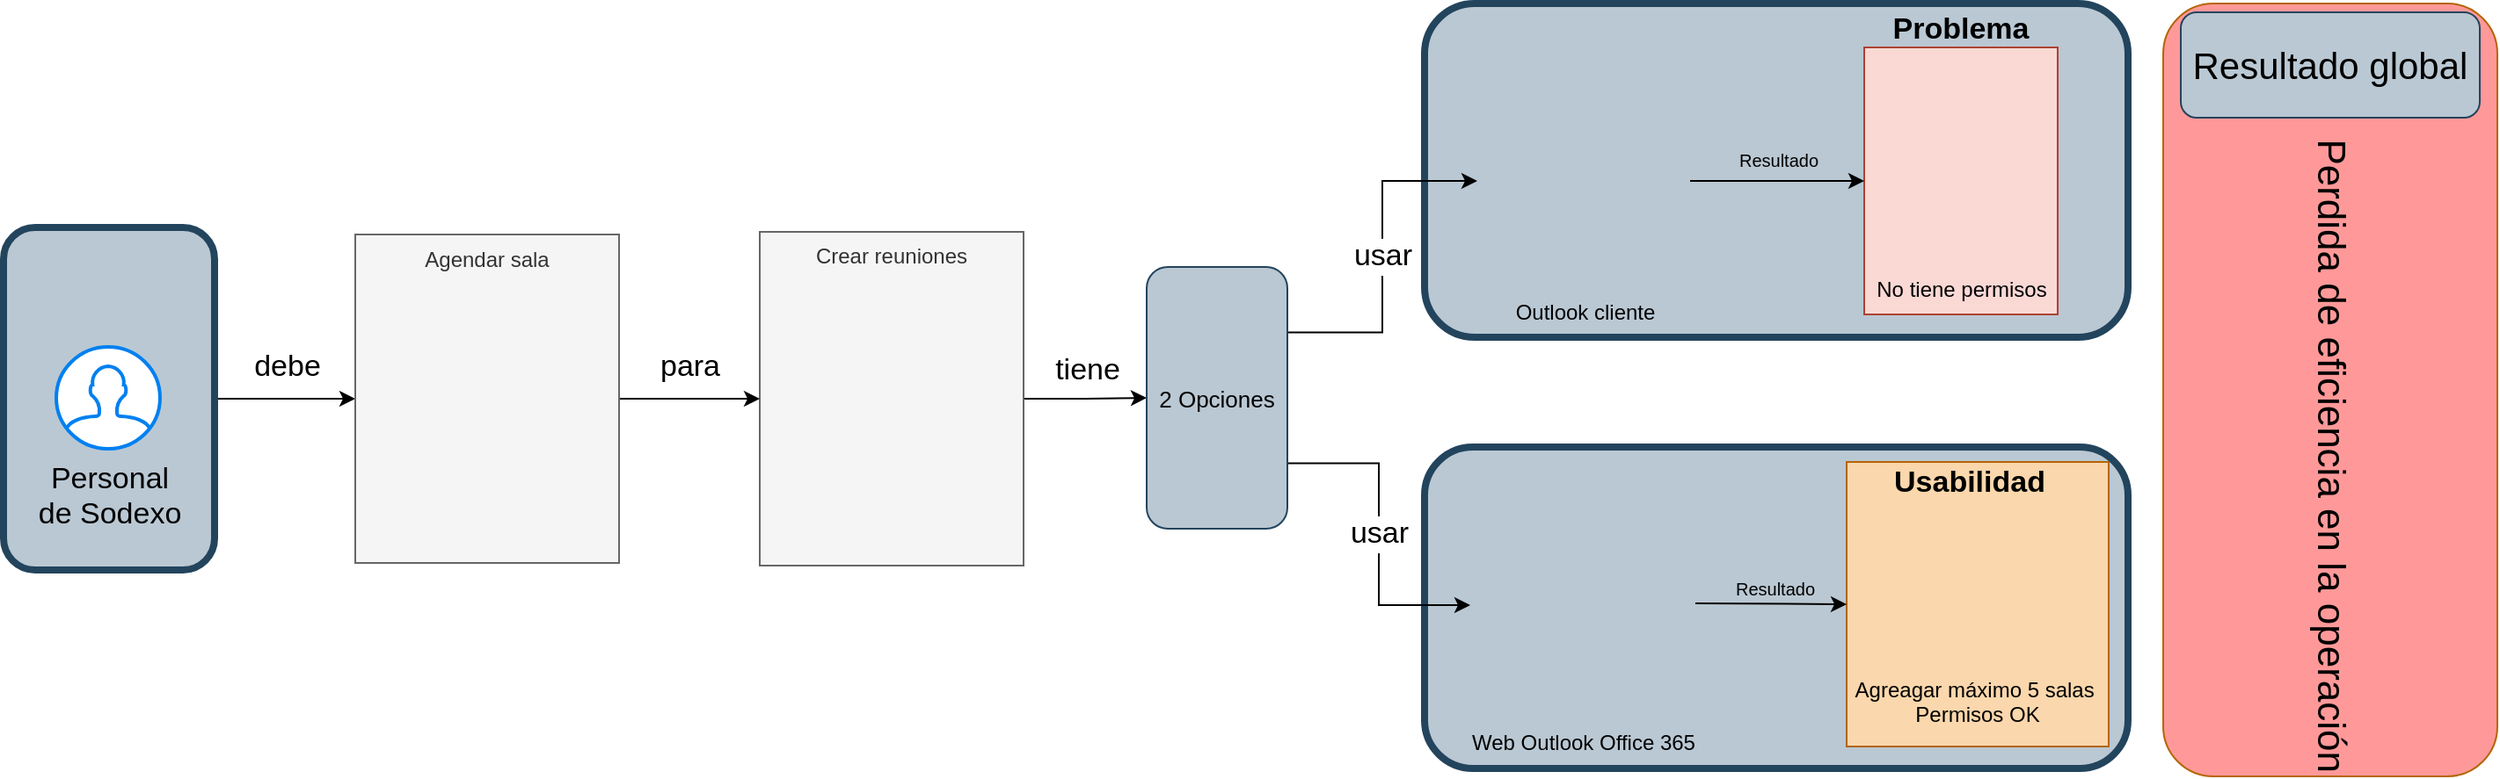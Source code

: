 <mxfile version="12.1.8" type="github" pages="1"><diagram id="kaJ75Lw7Y-qdymNvsJQl" name="Page-1"><mxGraphModel dx="2037" dy="1134" grid="1" gridSize="10" guides="1" tooltips="1" connect="1" arrows="1" fold="1" page="1" pageScale="1" pageWidth="850" pageHeight="1100" math="0" shadow="0"><root><mxCell id="0"/><mxCell id="1" parent="0"/><mxCell id="WudsYQjbV_UaH7g8mb4R-76" value="tiene" style="edgeStyle=orthogonalEdgeStyle;rounded=0;orthogonalLoop=1;jettySize=auto;html=1;entryX=0;entryY=0.5;entryDx=0;entryDy=0;labelBackgroundColor=#ffffff;fontSize=17;fontColor=#000000;" edge="1" parent="1" source="WudsYQjbV_UaH7g8mb4R-13" target="WudsYQjbV_UaH7g8mb4R-62"><mxGeometry x="0.028" y="16" relative="1" as="geometry"><mxPoint as="offset"/></mxGeometry></mxCell><mxCell id="WudsYQjbV_UaH7g8mb4R-13" value="Crear reuniones" style="text;html=1;strokeColor=#666666;fillColor=#f5f5f5;align=center;verticalAlign=top;whiteSpace=wrap;rounded=0;fontColor=#333333;" vertex="1" parent="1"><mxGeometry x="492" y="140" width="150" height="190" as="geometry"/></mxCell><mxCell id="WudsYQjbV_UaH7g8mb4R-74" value="debe" style="edgeStyle=orthogonalEdgeStyle;rounded=0;orthogonalLoop=1;jettySize=auto;html=1;entryX=0;entryY=0.5;entryDx=0;entryDy=0;labelBackgroundColor=#ffffff;fontSize=17;fontColor=#000000;" edge="1" parent="1" source="WudsYQjbV_UaH7g8mb4R-68" target="WudsYQjbV_UaH7g8mb4R-12"><mxGeometry x="0.012" y="18" relative="1" as="geometry"><mxPoint as="offset"/></mxGeometry></mxCell><mxCell id="WudsYQjbV_UaH7g8mb4R-68" value="" style="rounded=1;whiteSpace=wrap;html=1;labelBackgroundColor=none;strokeColor=#23445d;strokeWidth=4;fillColor=#bac8d3;fontSize=10;" vertex="1" parent="1"><mxGeometry x="62" y="137.5" width="120" height="195" as="geometry"/></mxCell><mxCell id="WudsYQjbV_UaH7g8mb4R-66" value="" style="rounded=1;whiteSpace=wrap;html=1;labelBackgroundColor=none;strokeColor=#23445d;fillColor=#bac8d3;fontSize=10;strokeWidth=4;" vertex="1" parent="1"><mxGeometry x="870" y="262.5" width="400" height="183" as="geometry"/></mxCell><mxCell id="WudsYQjbV_UaH7g8mb4R-36" value="" style="rounded=0;whiteSpace=wrap;html=1;labelBackgroundColor=none;fontSize=17;fillColor=#fad7ac;strokeColor=#b46504;" vertex="1" parent="1"><mxGeometry x="1110" y="271" width="149" height="162" as="geometry"/></mxCell><mxCell id="WudsYQjbV_UaH7g8mb4R-64" value="" style="rounded=1;whiteSpace=wrap;html=1;labelBackgroundColor=none;strokeColor=#23445d;fillColor=#bac8d3;fontSize=10;strokeWidth=4;" vertex="1" parent="1"><mxGeometry x="870" y="10" width="400" height="190" as="geometry"/></mxCell><mxCell id="WudsYQjbV_UaH7g8mb4R-58" value="usar" style="edgeStyle=orthogonalEdgeStyle;rounded=0;orthogonalLoop=1;jettySize=auto;html=1;entryX=0;entryY=0.5;entryDx=0;entryDy=0;fontSize=17;fontColor=#000000;exitX=1;exitY=0.25;exitDx=0;exitDy=0;" edge="1" parent="1" source="WudsYQjbV_UaH7g8mb4R-62" target="WudsYQjbV_UaH7g8mb4R-2"><mxGeometry relative="1" as="geometry"><mxPoint x="880" y="102" as="targetPoint"/></mxGeometry></mxCell><mxCell id="WudsYQjbV_UaH7g8mb4R-61" value="usar" style="edgeStyle=orthogonalEdgeStyle;rounded=0;orthogonalLoop=1;jettySize=auto;html=1;entryX=0;entryY=0.5;entryDx=0;entryDy=0;fontSize=17;fontColor=#000000;exitX=1;exitY=0.75;exitDx=0;exitDy=0;" edge="1" parent="1" source="WudsYQjbV_UaH7g8mb4R-62" target="WudsYQjbV_UaH7g8mb4R-3"><mxGeometry relative="1" as="geometry"><mxPoint x="880" y="340" as="targetPoint"/></mxGeometry></mxCell><mxCell id="WudsYQjbV_UaH7g8mb4R-73" value="para" style="edgeStyle=orthogonalEdgeStyle;rounded=0;orthogonalLoop=1;jettySize=auto;html=1;exitX=1;exitY=0.5;exitDx=0;exitDy=0;entryX=0;entryY=0.5;entryDx=0;entryDy=0;labelBackgroundColor=#ffffff;fontSize=17;fontColor=#000000;" edge="1" parent="1" source="WudsYQjbV_UaH7g8mb4R-12" target="WudsYQjbV_UaH7g8mb4R-13"><mxGeometry y="19" relative="1" as="geometry"><mxPoint x="412" y="245.5" as="sourcePoint"/><mxPoint x="492" y="245.5" as="targetPoint"/><mxPoint y="1" as="offset"/></mxGeometry></mxCell><mxCell id="WudsYQjbV_UaH7g8mb4R-12" value="Agendar sala" style="text;html=1;strokeColor=#666666;fillColor=#f5f5f5;align=center;verticalAlign=top;whiteSpace=wrap;rounded=0;fontColor=#333333;horizontal=1;" vertex="1" parent="1"><mxGeometry x="262" y="141.5" width="150" height="187" as="geometry"/></mxCell><mxCell id="WudsYQjbV_UaH7g8mb4R-30" value="" style="rounded=0;whiteSpace=wrap;html=1;labelBackgroundColor=none;fontSize=17;fillColor=#fad9d5;strokeColor=#ae4132;" vertex="1" parent="1"><mxGeometry x="1120" y="35" width="110" height="152" as="geometry"/></mxCell><mxCell id="WudsYQjbV_UaH7g8mb4R-65" value="Resultado" style="edgeStyle=orthogonalEdgeStyle;rounded=0;orthogonalLoop=1;jettySize=auto;html=1;exitX=1;exitY=0.5;exitDx=0;exitDy=0;labelBackgroundColor=none;fontSize=10;fontColor=#000000;" edge="1" parent="1" source="WudsYQjbV_UaH7g8mb4R-2" target="WudsYQjbV_UaH7g8mb4R-30"><mxGeometry x="0.005" y="12" relative="1" as="geometry"><mxPoint as="offset"/></mxGeometry></mxCell><mxCell id="WudsYQjbV_UaH7g8mb4R-2" value="Outlook cliente" style="shape=image;html=1;verticalAlign=top;verticalLabelPosition=bottom;labelBackgroundColor=none;imageAspect=0;aspect=fixed;image=https://cdn3.iconfinder.com/data/icons/logos-brands-3/24/logo_brand_brands_logos_outlook-128.png;fontColor=#000000;" vertex="1" parent="1"><mxGeometry x="900" y="50.5" width="121" height="121" as="geometry"/></mxCell><mxCell id="WudsYQjbV_UaH7g8mb4R-67" value="Resultado" style="edgeStyle=orthogonalEdgeStyle;rounded=0;orthogonalLoop=1;jettySize=auto;html=1;exitX=1;exitY=0.5;exitDx=0;exitDy=0;entryX=0;entryY=0.5;entryDx=0;entryDy=0;labelBackgroundColor=none;fontSize=10;fontColor=#000000;" edge="1" parent="1" target="WudsYQjbV_UaH7g8mb4R-36"><mxGeometry x="0.032" y="9" relative="1" as="geometry"><mxPoint x="1024" y="351.5" as="sourcePoint"/><mxPoint x="1210" y="351.5" as="targetPoint"/><mxPoint as="offset"/></mxGeometry></mxCell><mxCell id="WudsYQjbV_UaH7g8mb4R-3" value="Web Outlook Office 365" style="shape=image;html=1;verticalAlign=top;verticalLabelPosition=bottom;labelBackgroundColor=none;imageAspect=0;aspect=fixed;image=https://cdn3.iconfinder.com/data/icons/capsocial-round/500/Outlook-128.png" vertex="1" parent="1"><mxGeometry x="896" y="288.5" width="128" height="128" as="geometry"/></mxCell><mxCell id="WudsYQjbV_UaH7g8mb4R-11" value="" style="shape=image;html=1;verticalAlign=top;verticalLabelPosition=bottom;labelBackgroundColor=#ffffff;imageAspect=0;aspect=fixed;image=https://cdn2.iconfinder.com/data/icons/miscellaneous-31/60/calendar-128.png;fontColor=#000000;" vertex="1" parent="1"><mxGeometry x="273" y="180.5" width="128" height="128" as="geometry"/></mxCell><mxCell id="WudsYQjbV_UaH7g8mb4R-17" value="" style="shape=image;html=1;verticalAlign=top;verticalLabelPosition=bottom;labelBackgroundColor=#ffffff;imageAspect=0;aspect=fixed;image=https://cdn1.iconfinder.com/data/icons/DarkGlass_Reworked/128x128/actions/stop.png;fontColor=#000000;" vertex="1" parent="1"><mxGeometry x="1151" y="47" width="48" height="48" as="geometry"/></mxCell><mxCell id="WudsYQjbV_UaH7g8mb4R-24" value="No tiene permisos" style="shape=image;html=1;verticalAlign=top;verticalLabelPosition=bottom;labelBackgroundColor=none;imageAspect=0;aspect=fixed;image=https://cdn4.iconfinder.com/data/icons/message-and-communication-sets/50/Icon_Talking_Message_iMac-2-128.png;fontColor=#000000;" vertex="1" parent="1"><mxGeometry x="1151" y="111" width="48" height="48" as="geometry"/></mxCell><mxCell id="WudsYQjbV_UaH7g8mb4R-26" value="Problema" style="text;html=1;strokeColor=none;fillColor=none;align=center;verticalAlign=middle;whiteSpace=wrap;rounded=0;fontColor=#000000;fontStyle=1;fontSize=17;" vertex="1" parent="1"><mxGeometry x="1115" y="15" width="120" height="20" as="geometry"/></mxCell><mxCell id="WudsYQjbV_UaH7g8mb4R-31" value="" style="shape=image;html=1;verticalAlign=top;verticalLabelPosition=bottom;labelBackgroundColor=#ffffff;imageAspect=0;aspect=fixed;image=https://cdn2.iconfinder.com/data/icons/ios-7-icons/50/help-128.png;strokeColor=#000099;fillColor=none;fontSize=17;fontColor=#000000;" vertex="1" parent="1"><mxGeometry x="1165" y="295.5" width="38" height="38" as="geometry"/></mxCell><mxCell id="WudsYQjbV_UaH7g8mb4R-32" value="Agreagar máximo 5 salas&amp;nbsp;&lt;br&gt;Permisos OK" style="shape=image;html=1;verticalAlign=top;verticalLabelPosition=bottom;labelBackgroundColor=none;imageAspect=0;aspect=fixed;image=https://cdn4.iconfinder.com/data/icons/message-and-communication-sets/50/Icon_Talking_Message_iMac-2-128.png;fontColor=#000000;" vertex="1" parent="1"><mxGeometry x="1160" y="338.5" width="48" height="48" as="geometry"/></mxCell><mxCell id="WudsYQjbV_UaH7g8mb4R-35" value="Personal &lt;br&gt;de Sodexo" style="html=1;verticalLabelPosition=bottom;align=center;labelBackgroundColor=none;verticalAlign=top;strokeWidth=2;strokeColor=#0080F0;fillColor=#ffffff;shadow=0;dashed=0;shape=mxgraph.ios7.icons.user;fontSize=17;fontColor=#000000;" vertex="1" parent="1"><mxGeometry x="92" y="205.5" width="59" height="58" as="geometry"/></mxCell><mxCell id="WudsYQjbV_UaH7g8mb4R-49" value="" style="shape=image;verticalLabelPosition=bottom;labelBackgroundColor=#ffffff;verticalAlign=top;aspect=fixed;imageAspect=0;image=https://upload.wikimedia.org/wikipedia/commons/thumb/9/90/Sodexo_logo.svg/1200px-Sodexo_logo.svg.png;" vertex="1" parent="1"><mxGeometry x="81.5" y="159.5" width="80" height="27" as="geometry"/></mxCell><mxCell id="WudsYQjbV_UaH7g8mb4R-62" value="2 Opciones" style="rounded=1;whiteSpace=wrap;html=1;labelBackgroundColor=none;strokeColor=#23445d;fillColor=#bac8d3;fontSize=13;strokeWidth=1;" vertex="1" parent="1"><mxGeometry x="712" y="160" width="80" height="149" as="geometry"/></mxCell><mxCell id="WudsYQjbV_UaH7g8mb4R-69" value="Usabilidad" style="text;html=1;strokeColor=none;fillColor=none;align=center;verticalAlign=middle;whiteSpace=wrap;rounded=0;fontColor=#000000;fontStyle=1;fontSize=17;" vertex="1" parent="1"><mxGeometry x="1120" y="272.5" width="120" height="20" as="geometry"/></mxCell><mxCell id="WudsYQjbV_UaH7g8mb4R-70" value="Perdida de eficiencia en la operación" style="rounded=1;whiteSpace=wrap;html=1;labelBackgroundColor=none;strokeColor=#b46504;strokeWidth=1;fillColor=#FF9999;fontSize=22;verticalAlign=middle;horizontal=0;rotation=180;align=right;" vertex="1" parent="1"><mxGeometry x="1290" y="10" width="190" height="440" as="geometry"/></mxCell><mxCell id="WudsYQjbV_UaH7g8mb4R-8" value="" style="shape=image;html=1;verticalAlign=top;verticalLabelPosition=bottom;labelBackgroundColor=#ffffff;imageAspect=0;aspect=fixed;image=https://cdn0.iconfinder.com/data/icons/business-management-2-14/256/b-84-128.png;fontColor=#000000;" vertex="1" parent="1"><mxGeometry x="507.5" y="194" width="119" height="119" as="geometry"/></mxCell><mxCell id="WudsYQjbV_UaH7g8mb4R-77" value="Resultado global" style="rounded=1;whiteSpace=wrap;html=1;labelBackgroundColor=none;strokeColor=#23445d;strokeWidth=1;fillColor=#bac8d3;fontSize=21;align=center;" vertex="1" parent="1"><mxGeometry x="1300" y="15" width="170" height="60" as="geometry"/></mxCell></root></mxGraphModel></diagram></mxfile>